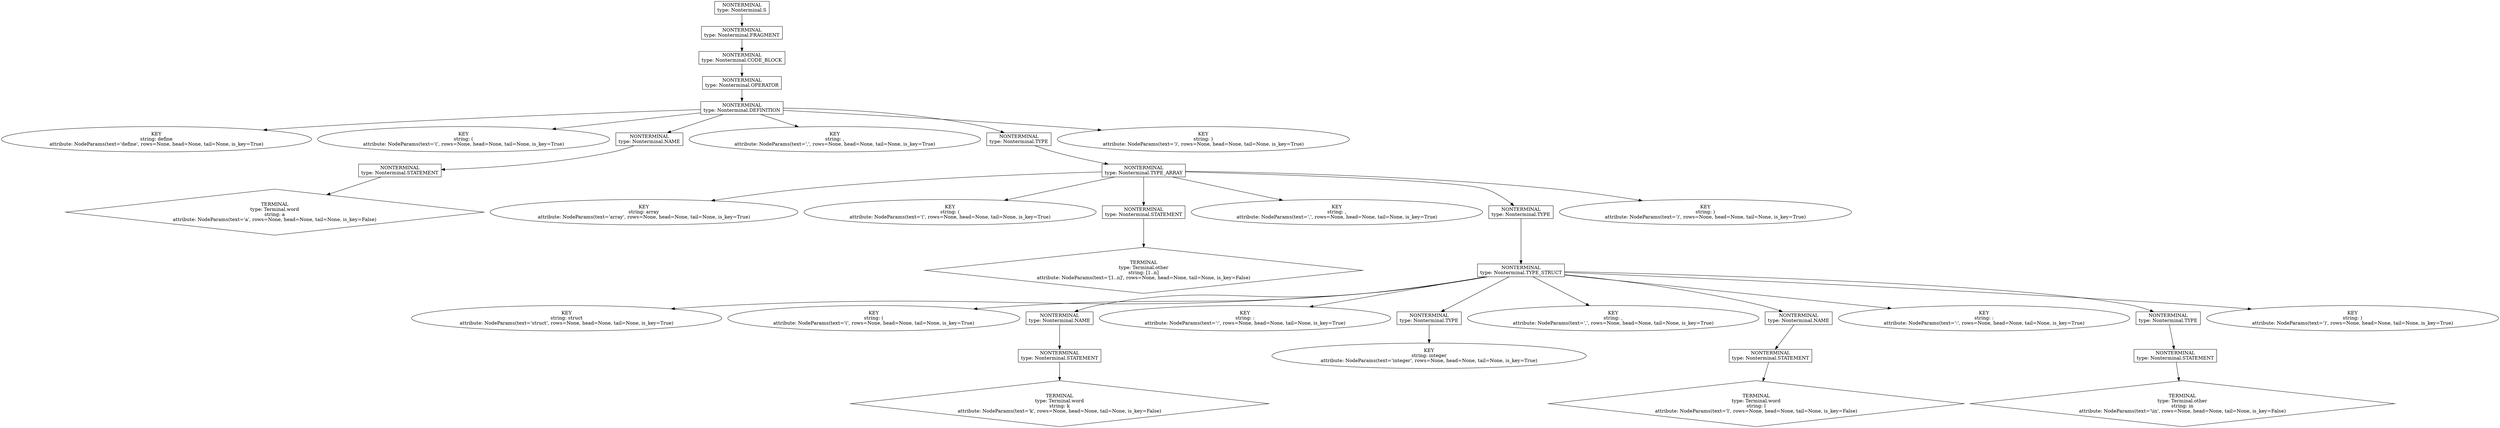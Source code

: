 digraph ast_attributed {
	1 [label="NONTERMINAL
type: Nonterminal.S" shape=box]
	2 [label="NONTERMINAL
type: Nonterminal.FRAGMENT" shape=box]
	1 -> 2
	3 [label="NONTERMINAL
type: Nonterminal.CODE_BLOCK" shape=box]
	2 -> 3
	4 [label="NONTERMINAL
type: Nonterminal.OPERATOR" shape=box]
	3 -> 4
	5 [label="NONTERMINAL
type: Nonterminal.DEFINITION" shape=box]
	4 -> 5
	6 [label="KEY
string: define
attribute: NodeParams(text='define', rows=None, head=None, tail=None, is_key=True)" shape=oval]
	5 -> 6
	7 [label="KEY
string: (
attribute: NodeParams(text='(', rows=None, head=None, tail=None, is_key=True)" shape=oval]
	5 -> 7
	8 [label="NONTERMINAL
type: Nonterminal.NAME" shape=box]
	5 -> 8
	9 [label="KEY
string: ,
attribute: NodeParams(text=',', rows=None, head=None, tail=None, is_key=True)" shape=oval]
	5 -> 9
	10 [label="NONTERMINAL
type: Nonterminal.TYPE" shape=box]
	5 -> 10
	11 [label="KEY
string: )
attribute: NodeParams(text=')', rows=None, head=None, tail=None, is_key=True)" shape=oval]
	5 -> 11
	12 [label="NONTERMINAL
type: Nonterminal.STATEMENT" shape=box]
	8 -> 12
	13 [label="NONTERMINAL
type: Nonterminal.TYPE_ARRAY" shape=box]
	10 -> 13
	14 [label="TERMINAL
type: Terminal.word
string: a
attribute: NodeParams(text='a', rows=None, head=None, tail=None, is_key=False)" shape=diamond]
	12 -> 14
	15 [label="KEY
string: array
attribute: NodeParams(text='array', rows=None, head=None, tail=None, is_key=True)" shape=oval]
	13 -> 15
	16 [label="KEY
string: (
attribute: NodeParams(text='(', rows=None, head=None, tail=None, is_key=True)" shape=oval]
	13 -> 16
	17 [label="NONTERMINAL
type: Nonterminal.STATEMENT" shape=box]
	13 -> 17
	18 [label="KEY
string: ,
attribute: NodeParams(text=',', rows=None, head=None, tail=None, is_key=True)" shape=oval]
	13 -> 18
	19 [label="NONTERMINAL
type: Nonterminal.TYPE" shape=box]
	13 -> 19
	20 [label="KEY
string: )
attribute: NodeParams(text=')', rows=None, head=None, tail=None, is_key=True)" shape=oval]
	13 -> 20
	21 [label="TERMINAL
type: Terminal.other
string: [1..n]
attribute: NodeParams(text='[1..n]', rows=None, head=None, tail=None, is_key=False)" shape=diamond]
	17 -> 21
	22 [label="NONTERMINAL
type: Nonterminal.TYPE_STRUCT" shape=box]
	19 -> 22
	23 [label="KEY
string: struct
attribute: NodeParams(text='struct', rows=None, head=None, tail=None, is_key=True)" shape=oval]
	22 -> 23
	24 [label="KEY
string: (
attribute: NodeParams(text='(', rows=None, head=None, tail=None, is_key=True)" shape=oval]
	22 -> 24
	25 [label="NONTERMINAL
type: Nonterminal.NAME" shape=box]
	22 -> 25
	26 [label="KEY
string: :
attribute: NodeParams(text=':', rows=None, head=None, tail=None, is_key=True)" shape=oval]
	22 -> 26
	27 [label="NONTERMINAL
type: Nonterminal.TYPE" shape=box]
	22 -> 27
	28 [label="KEY
string: ,
attribute: NodeParams(text=',', rows=None, head=None, tail=None, is_key=True)" shape=oval]
	22 -> 28
	29 [label="NONTERMINAL
type: Nonterminal.NAME" shape=box]
	22 -> 29
	30 [label="KEY
string: :
attribute: NodeParams(text=':', rows=None, head=None, tail=None, is_key=True)" shape=oval]
	22 -> 30
	31 [label="NONTERMINAL
type: Nonterminal.TYPE" shape=box]
	22 -> 31
	32 [label="KEY
string: )
attribute: NodeParams(text=')', rows=None, head=None, tail=None, is_key=True)" shape=oval]
	22 -> 32
	33 [label="NONTERMINAL
type: Nonterminal.STATEMENT" shape=box]
	25 -> 33
	34 [label="KEY
string: integer
attribute: NodeParams(text='integer', rows=None, head=None, tail=None, is_key=True)" shape=oval]
	27 -> 34
	35 [label="NONTERMINAL
type: Nonterminal.STATEMENT" shape=box]
	29 -> 35
	36 [label="NONTERMINAL
type: Nonterminal.STATEMENT" shape=box]
	31 -> 36
	37 [label="TERMINAL
type: Terminal.word
string: k
attribute: NodeParams(text='k', rows=None, head=None, tail=None, is_key=False)" shape=diamond]
	33 -> 37
	38 [label="TERMINAL
type: Terminal.word
string: l
attribute: NodeParams(text='l', rows=None, head=None, tail=None, is_key=False)" shape=diamond]
	35 -> 38
	39 [label="TERMINAL
type: Terminal.other
string: \in
attribute: NodeParams(text='\\in', rows=None, head=None, tail=None, is_key=False)" shape=diamond]
	36 -> 39
}
